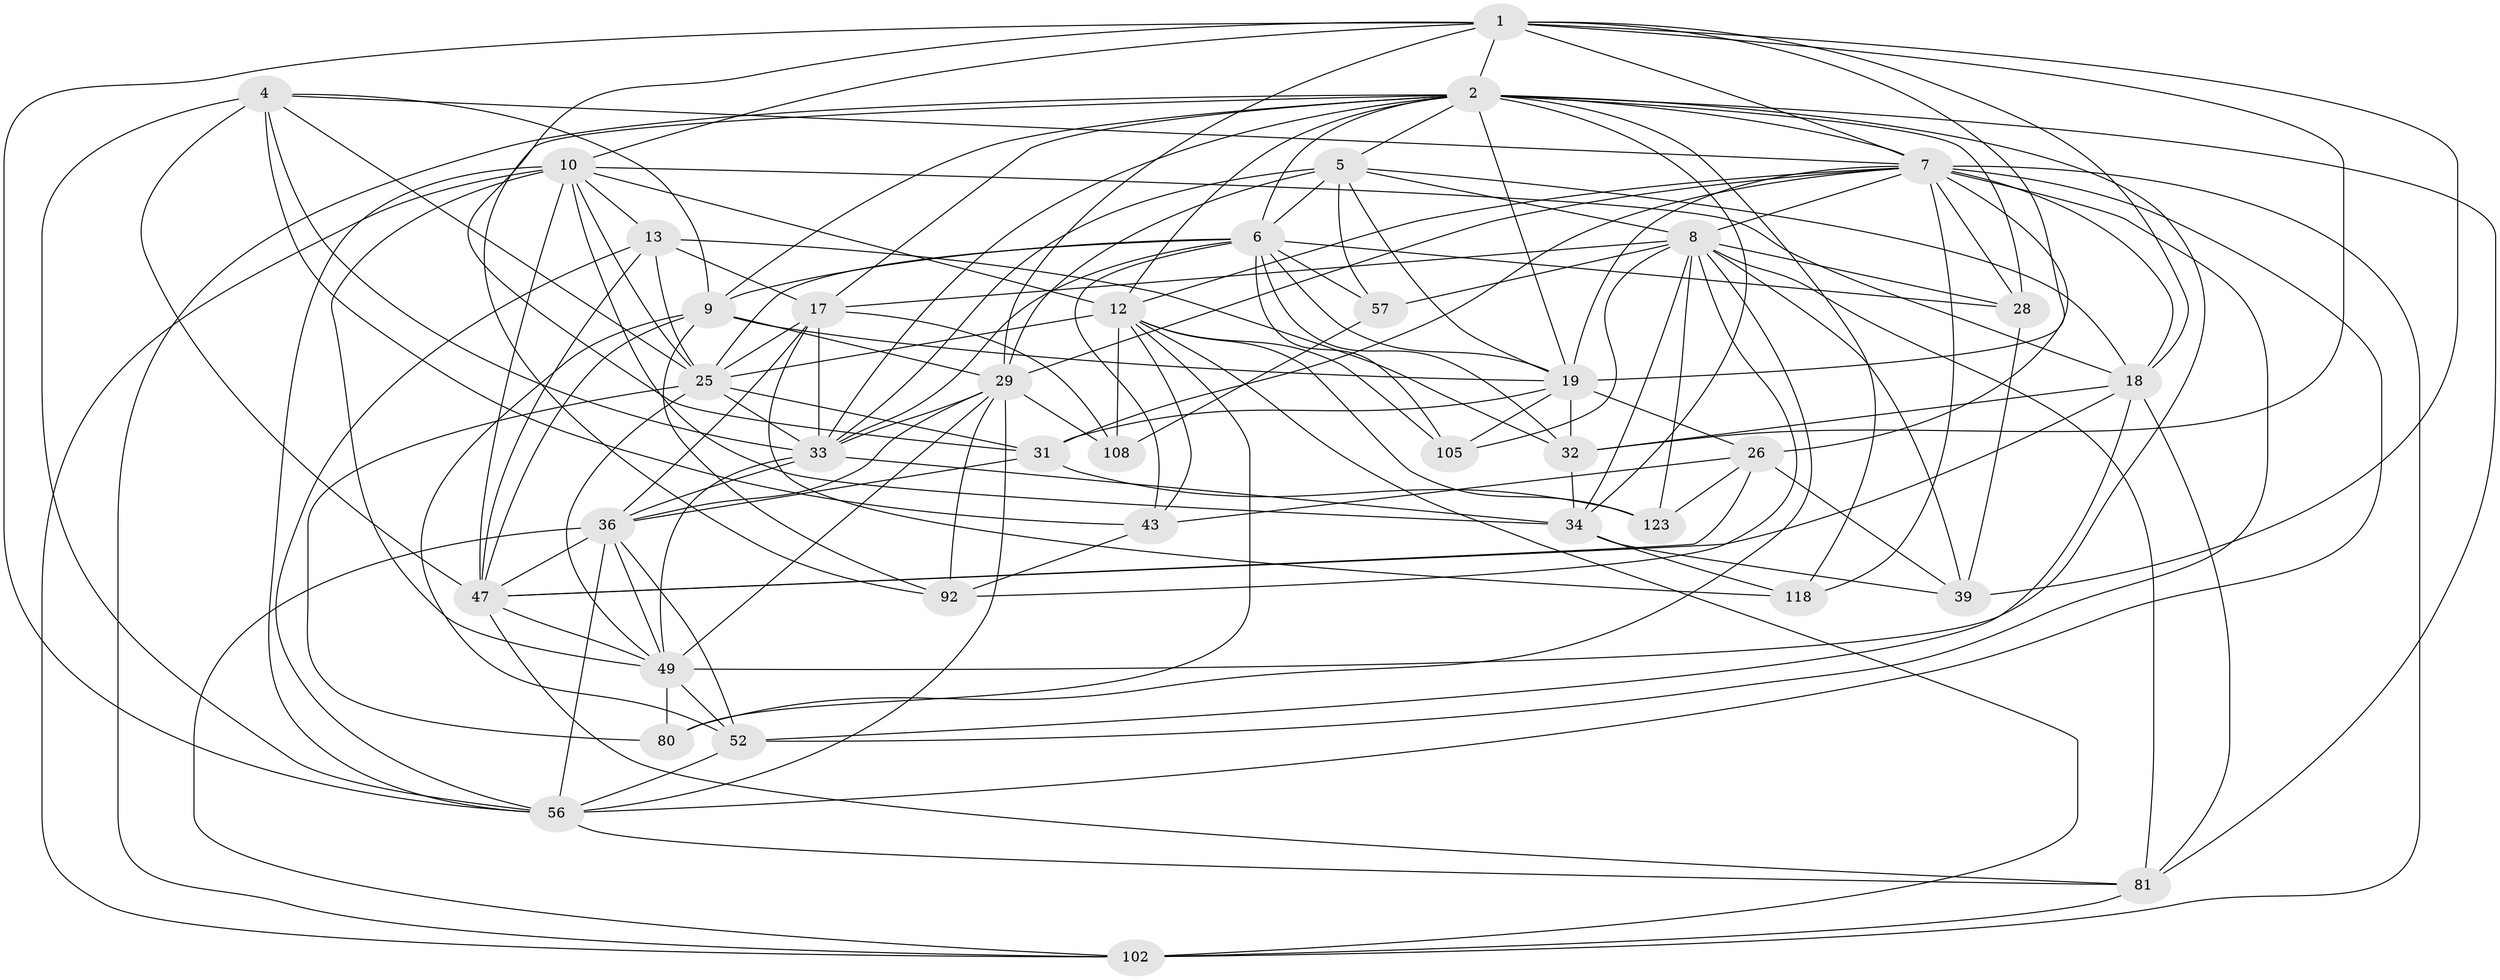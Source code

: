 // original degree distribution, {4: 1.0}
// Generated by graph-tools (version 1.1) at 2025/20/03/04/25 18:20:55]
// undirected, 38 vertices, 146 edges
graph export_dot {
graph [start="1"]
  node [color=gray90,style=filled];
  1 [super="+37+114+24"];
  2 [super="+14+3+93"];
  4 [super="+50+15+20"];
  5 [super="+109+23"];
  6 [super="+107+53+82+65"];
  7 [super="+99+77+51"];
  8 [super="+11+70"];
  9 [super="+106+55"];
  10 [super="+103+27"];
  12 [super="+89+16"];
  13 [super="+42+117+41"];
  17 [super="+35+58"];
  18 [super="+21+22"];
  19 [super="+94+95+78"];
  25 [super="+48+30+40"];
  26 [super="+121"];
  28 [super="+72"];
  29 [super="+124+73+87"];
  31 [super="+120"];
  32 [super="+75"];
  33 [super="+88+104+44"];
  34 [super="+63+84"];
  36 [super="+91+74"];
  39 [super="+46"];
  43 [super="+86"];
  47 [super="+62+83+68"];
  49 [super="+69"];
  52 [super="+67"];
  56 [super="+85+110+116"];
  57;
  80;
  81 [super="+101"];
  92 [super="+100"];
  102 [super="+112"];
  105;
  108;
  118;
  123;
  1 -- 29 [weight=2];
  1 -- 32 [weight=2];
  1 -- 18;
  1 -- 19 [weight=2];
  1 -- 31;
  1 -- 10 [weight=2];
  1 -- 39;
  1 -- 2;
  1 -- 56;
  1 -- 7;
  2 -- 81;
  2 -- 19 [weight=3];
  2 -- 6;
  2 -- 118;
  2 -- 102;
  2 -- 34;
  2 -- 5;
  2 -- 9;
  2 -- 12;
  2 -- 28;
  2 -- 92;
  2 -- 49;
  2 -- 17;
  2 -- 33;
  2 -- 7;
  4 -- 7 [weight=2];
  4 -- 25 [weight=2];
  4 -- 56;
  4 -- 43 [weight=2];
  4 -- 9;
  4 -- 33;
  4 -- 47;
  5 -- 29;
  5 -- 6;
  5 -- 57;
  5 -- 19;
  5 -- 33;
  5 -- 18;
  5 -- 8;
  6 -- 57;
  6 -- 33 [weight=2];
  6 -- 105;
  6 -- 28;
  6 -- 25;
  6 -- 19;
  6 -- 43;
  6 -- 9;
  6 -- 32;
  7 -- 56;
  7 -- 102;
  7 -- 29;
  7 -- 31;
  7 -- 52;
  7 -- 19;
  7 -- 118;
  7 -- 26;
  7 -- 12;
  7 -- 28;
  7 -- 8;
  7 -- 18;
  8 -- 34;
  8 -- 39 [weight=2];
  8 -- 80;
  8 -- 17;
  8 -- 81;
  8 -- 123;
  8 -- 28 [weight=2];
  8 -- 105;
  8 -- 57;
  8 -- 92;
  9 -- 47;
  9 -- 19;
  9 -- 52;
  9 -- 29;
  9 -- 92;
  10 -- 56;
  10 -- 25;
  10 -- 47;
  10 -- 34;
  10 -- 102;
  10 -- 12;
  10 -- 49 [weight=2];
  10 -- 13;
  10 -- 18;
  12 -- 123;
  12 -- 105;
  12 -- 43;
  12 -- 25;
  12 -- 108;
  12 -- 80;
  12 -- 102;
  13 -- 47 [weight=2];
  13 -- 17;
  13 -- 56;
  13 -- 32;
  13 -- 25 [weight=2];
  17 -- 33;
  17 -- 108;
  17 -- 118;
  17 -- 25;
  17 -- 36;
  18 -- 32;
  18 -- 52;
  18 -- 81;
  18 -- 47;
  19 -- 26;
  19 -- 31;
  19 -- 32 [weight=2];
  19 -- 105;
  25 -- 31;
  25 -- 80;
  25 -- 33;
  25 -- 49;
  26 -- 123;
  26 -- 47;
  26 -- 43;
  26 -- 39;
  28 -- 39;
  29 -- 33;
  29 -- 56;
  29 -- 92 [weight=2];
  29 -- 49;
  29 -- 108;
  29 -- 36;
  31 -- 123;
  31 -- 36;
  32 -- 34;
  33 -- 36;
  33 -- 34 [weight=2];
  33 -- 49;
  34 -- 39;
  34 -- 118;
  36 -- 56 [weight=2];
  36 -- 49;
  36 -- 52;
  36 -- 102;
  36 -- 47;
  43 -- 92;
  47 -- 81;
  47 -- 49;
  49 -- 80;
  49 -- 52;
  52 -- 56;
  56 -- 81;
  57 -- 108;
  81 -- 102;
}
